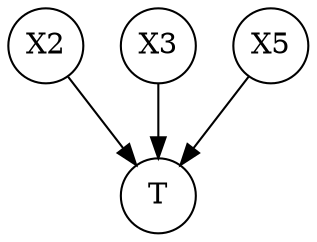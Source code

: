 digraph G {
    X2 [shape=circle, fixedsize=true];
    X3 [shape=circle, fixedsize=true];
    X5 [shape=circle, fixedsize=true];
    T [shape=circle, fixedsize=true];

    X2, X3, X5 -> T;
}
